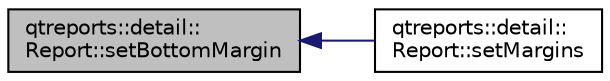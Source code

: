 digraph "qtreports::detail::Report::setBottomMargin"
{
 // INTERACTIVE_SVG=YES
  bgcolor="transparent";
  edge [fontname="Helvetica",fontsize="10",labelfontname="Helvetica",labelfontsize="10"];
  node [fontname="Helvetica",fontsize="10",shape=record];
  rankdir="LR";
  Node1 [label="qtreports::detail::\lReport::setBottomMargin",height=0.2,width=0.4,color="black", fillcolor="grey75", style="filled", fontcolor="black"];
  Node1 -> Node2 [dir="back",color="midnightblue",fontsize="10",style="solid",fontname="Helvetica"];
  Node2 [label="qtreports::detail::\lReport::setMargins",height=0.2,width=0.4,color="black",URL="$classqtreports_1_1detail_1_1_report.html#ac378ebf1818dceed15798c968ca87b46",tooltip="Устанавливает отступы от краев "];
}
